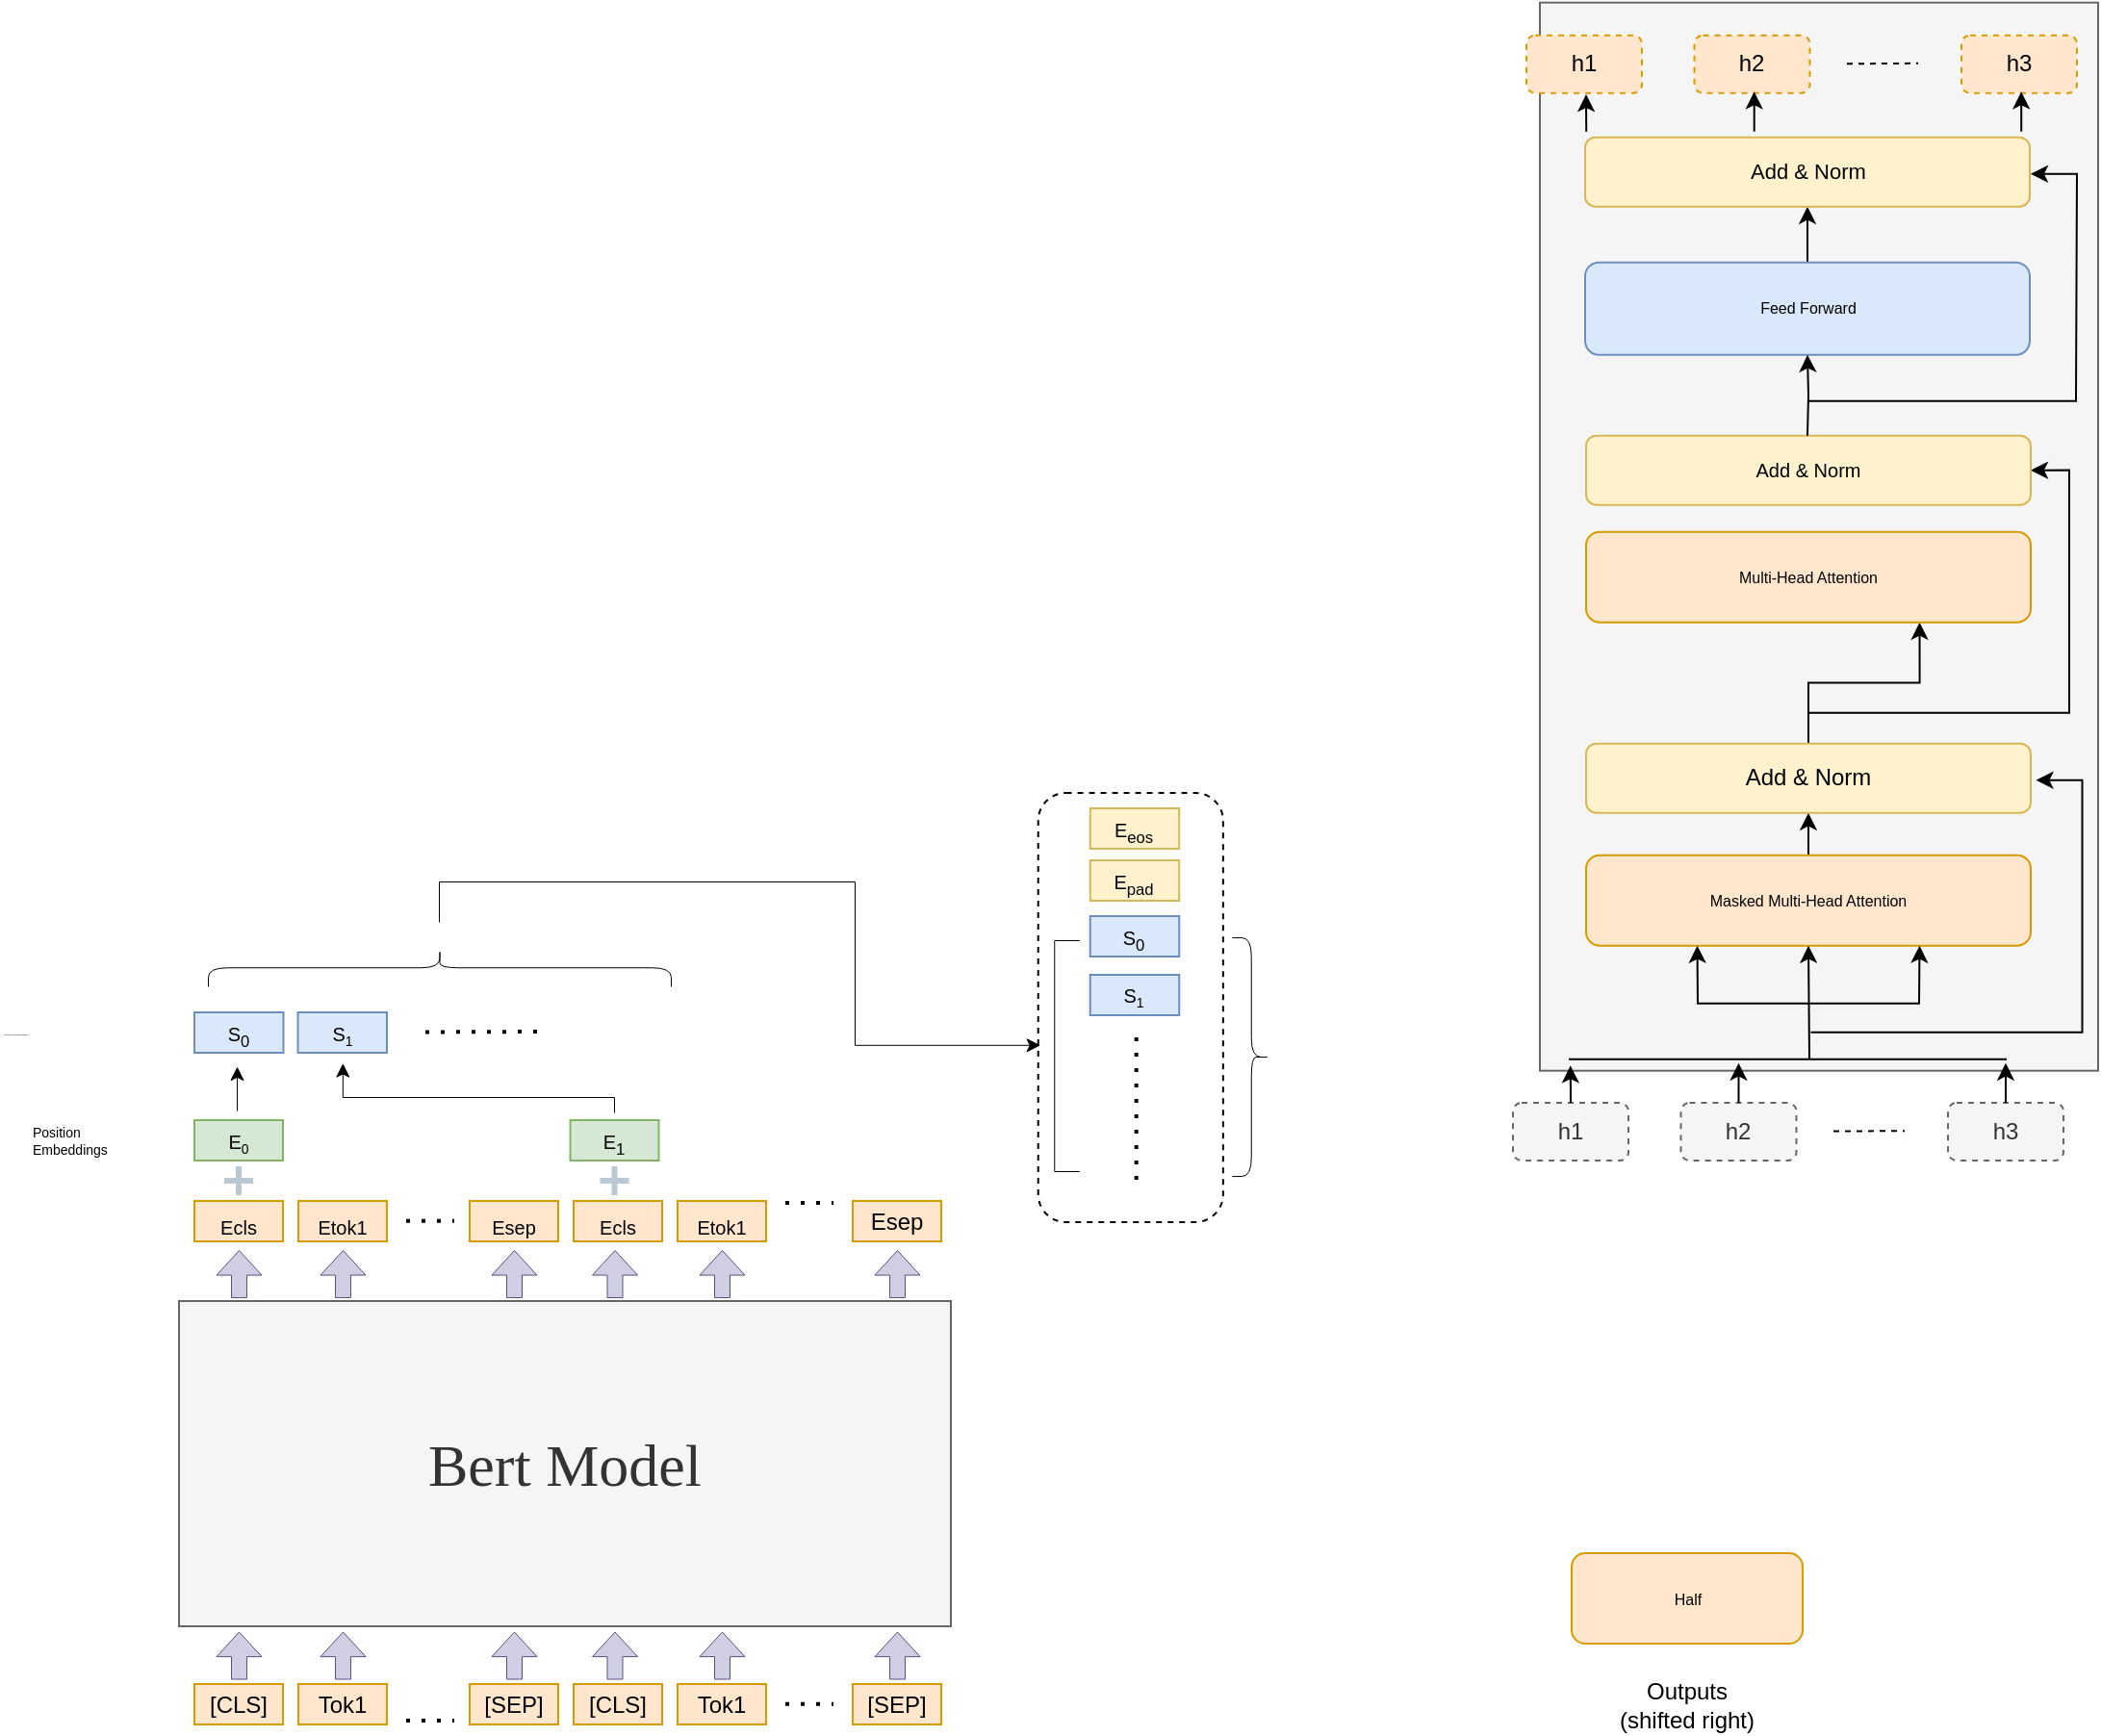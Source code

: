 <mxfile version="21.6.2" type="github">
  <diagram name="第 1 页" id="GxQK_DEnWvKfhFOQbTR9">
    <mxGraphModel dx="1731" dy="1743" grid="0" gridSize="10" guides="1" tooltips="1" connect="1" arrows="1" fold="1" page="1" pageScale="1" pageWidth="827" pageHeight="1169" math="0" shadow="0">
      <root>
        <mxCell id="0" />
        <mxCell id="1" parent="0" />
        <mxCell id="VAZFquoiUveWAmCz0Ofh-54" value="" style="rounded=1;whiteSpace=wrap;html=1;dashed=1;" vertex="1" parent="1">
          <mxGeometry x="504.37" y="261" width="96.06" height="223" as="geometry" />
        </mxCell>
        <mxCell id="7UEbHdidYQ2ZTFkR19P8-2" value="[CLS]" style="rounded=0;whiteSpace=wrap;html=1;fillColor=#ffe6cc;strokeColor=#d79b00;" parent="1" vertex="1">
          <mxGeometry x="66" y="724" width="46" height="21" as="geometry" />
        </mxCell>
        <mxCell id="7UEbHdidYQ2ZTFkR19P8-3" value="Tok1" style="rounded=0;whiteSpace=wrap;html=1;fillColor=#ffe6cc;strokeColor=#d79b00;" parent="1" vertex="1">
          <mxGeometry x="120" y="724" width="46" height="21" as="geometry" />
        </mxCell>
        <mxCell id="7UEbHdidYQ2ZTFkR19P8-5" value="[SEP]" style="rounded=0;whiteSpace=wrap;html=1;fillColor=#ffe6cc;strokeColor=#d79b00;" parent="1" vertex="1">
          <mxGeometry x="408" y="724" width="46" height="21" as="geometry" />
        </mxCell>
        <mxCell id="7UEbHdidYQ2ZTFkR19P8-7" value="Tok1" style="rounded=0;whiteSpace=wrap;html=1;fillColor=#ffe6cc;strokeColor=#d79b00;" parent="1" vertex="1">
          <mxGeometry x="317" y="724" width="46" height="21" as="geometry" />
        </mxCell>
        <mxCell id="7UEbHdidYQ2ZTFkR19P8-8" value="[CLS]" style="rounded=0;whiteSpace=wrap;html=1;fillColor=#ffe6cc;strokeColor=#d79b00;" parent="1" vertex="1">
          <mxGeometry x="263" y="724" width="46" height="21" as="geometry" />
        </mxCell>
        <mxCell id="7UEbHdidYQ2ZTFkR19P8-9" value="[SEP]" style="rounded=0;whiteSpace=wrap;html=1;fillColor=#ffe6cc;strokeColor=#d79b00;" parent="1" vertex="1">
          <mxGeometry x="209" y="724" width="46" height="21" as="geometry" />
        </mxCell>
        <mxCell id="7UEbHdidYQ2ZTFkR19P8-10" value="" style="endArrow=none;dashed=1;html=1;dashPattern=1 3;strokeWidth=2;rounded=0;" parent="1" edge="1">
          <mxGeometry width="50" height="50" relative="1" as="geometry">
            <mxPoint x="176" y="743" as="sourcePoint" />
            <mxPoint x="201" y="743" as="targetPoint" />
          </mxGeometry>
        </mxCell>
        <mxCell id="7UEbHdidYQ2ZTFkR19P8-11" value="" style="endArrow=none;dashed=1;html=1;dashPattern=1 3;strokeWidth=2;rounded=0;" parent="1" edge="1">
          <mxGeometry width="50" height="50" relative="1" as="geometry">
            <mxPoint x="373" y="734.41" as="sourcePoint" />
            <mxPoint x="398" y="734.41" as="targetPoint" />
          </mxGeometry>
        </mxCell>
        <mxCell id="7UEbHdidYQ2ZTFkR19P8-12" value="Bert Model" style="rounded=0;whiteSpace=wrap;html=1;fillColor=#f5f5f5;fontColor=#333333;strokeColor=#666666;fontSize=31;fontFamily=Verdana;" parent="1" vertex="1">
          <mxGeometry x="58" y="525" width="401" height="169" as="geometry" />
        </mxCell>
        <mxCell id="7UEbHdidYQ2ZTFkR19P8-13" value="&lt;sub&gt;Ecls&lt;/sub&gt;" style="rounded=0;whiteSpace=wrap;html=1;fillColor=#ffe6cc;strokeColor=#d79b00;" parent="1" vertex="1">
          <mxGeometry x="66" y="473" width="46" height="21" as="geometry" />
        </mxCell>
        <mxCell id="7UEbHdidYQ2ZTFkR19P8-14" value="&lt;sub&gt;Etok1&lt;/sub&gt;" style="rounded=0;whiteSpace=wrap;html=1;fillColor=#ffe6cc;strokeColor=#d79b00;" parent="1" vertex="1">
          <mxGeometry x="120" y="473" width="46" height="21" as="geometry" />
        </mxCell>
        <mxCell id="7UEbHdidYQ2ZTFkR19P8-15" value="&lt;font style=&quot;font-size: 12px;&quot;&gt;Esep&lt;/font&gt;" style="rounded=0;whiteSpace=wrap;html=1;fillColor=#ffe6cc;strokeColor=#d79b00;" parent="1" vertex="1">
          <mxGeometry x="408" y="473" width="46" height="21" as="geometry" />
        </mxCell>
        <mxCell id="7UEbHdidYQ2ZTFkR19P8-16" value="&lt;sub&gt;Etok1&lt;/sub&gt;" style="rounded=0;whiteSpace=wrap;html=1;fillColor=#ffe6cc;strokeColor=#d79b00;" parent="1" vertex="1">
          <mxGeometry x="317" y="473" width="46" height="21" as="geometry" />
        </mxCell>
        <mxCell id="7UEbHdidYQ2ZTFkR19P8-17" value="&lt;sub&gt;Ecls&lt;/sub&gt;" style="rounded=0;whiteSpace=wrap;html=1;fillColor=#ffe6cc;strokeColor=#d79b00;" parent="1" vertex="1">
          <mxGeometry x="263" y="473" width="46" height="21" as="geometry" />
        </mxCell>
        <mxCell id="7UEbHdidYQ2ZTFkR19P8-18" value="&lt;sub&gt;Esep&lt;/sub&gt;" style="rounded=0;whiteSpace=wrap;html=1;fillColor=#ffe6cc;strokeColor=#d79b00;" parent="1" vertex="1">
          <mxGeometry x="209" y="473" width="46" height="21" as="geometry" />
        </mxCell>
        <mxCell id="7UEbHdidYQ2ZTFkR19P8-19" value="" style="endArrow=none;dashed=1;html=1;dashPattern=1 3;strokeWidth=2;rounded=0;" parent="1" edge="1">
          <mxGeometry width="50" height="50" relative="1" as="geometry">
            <mxPoint x="176" y="483.38" as="sourcePoint" />
            <mxPoint x="201" y="483.38" as="targetPoint" />
          </mxGeometry>
        </mxCell>
        <mxCell id="7UEbHdidYQ2ZTFkR19P8-20" value="" style="endArrow=none;dashed=1;html=1;dashPattern=1 3;strokeWidth=2;rounded=0;" parent="1" edge="1">
          <mxGeometry width="50" height="50" relative="1" as="geometry">
            <mxPoint x="373" y="474" as="sourcePoint" />
            <mxPoint x="398" y="474" as="targetPoint" />
          </mxGeometry>
        </mxCell>
        <mxCell id="7UEbHdidYQ2ZTFkR19P8-26" value="" style="html=1;shadow=0;align=center;verticalAlign=middle;shape=mxgraph.arrows2.arrow;dy=0.66;dx=12.79;notch=0;rotation=-90;strokeColor=#56517e;strokeWidth=0.5;fillColor=#d0cee2;rounded=0;" parent="1" vertex="1">
          <mxGeometry x="76.75" y="697.25" width="24.5" height="23.5" as="geometry" />
        </mxCell>
        <mxCell id="7UEbHdidYQ2ZTFkR19P8-27" value="" style="html=1;shadow=0;align=center;verticalAlign=middle;shape=mxgraph.arrows2.arrow;dy=0.66;dx=12.79;notch=0;rotation=-90;strokeColor=#56517e;strokeWidth=0.5;fillColor=#d0cee2;rounded=0;" parent="1" vertex="1">
          <mxGeometry x="130.75" y="697.25" width="24.5" height="23.5" as="geometry" />
        </mxCell>
        <mxCell id="7UEbHdidYQ2ZTFkR19P8-28" value="" style="html=1;shadow=0;align=center;verticalAlign=middle;shape=mxgraph.arrows2.arrow;dy=0.66;dx=12.79;notch=0;rotation=-90;strokeColor=#56517e;strokeWidth=0.5;fillColor=#d0cee2;rounded=0;" parent="1" vertex="1">
          <mxGeometry x="219.75" y="697.25" width="24.5" height="23.5" as="geometry" />
        </mxCell>
        <mxCell id="7UEbHdidYQ2ZTFkR19P8-29" value="" style="html=1;shadow=0;align=center;verticalAlign=middle;shape=mxgraph.arrows2.arrow;dy=0.66;dx=12.79;notch=0;rotation=-90;strokeColor=#56517e;strokeWidth=0.5;fillColor=#d0cee2;rounded=0;" parent="1" vertex="1">
          <mxGeometry x="272" y="697.25" width="24.5" height="23.5" as="geometry" />
        </mxCell>
        <mxCell id="7UEbHdidYQ2ZTFkR19P8-30" value="" style="html=1;shadow=0;align=center;verticalAlign=middle;shape=mxgraph.arrows2.arrow;dy=0.66;dx=12.79;notch=0;rotation=-90;strokeColor=#56517e;strokeWidth=0.5;fillColor=#d0cee2;rounded=0;" parent="1" vertex="1">
          <mxGeometry x="327.75" y="697.25" width="24.5" height="23.5" as="geometry" />
        </mxCell>
        <mxCell id="7UEbHdidYQ2ZTFkR19P8-31" value="" style="html=1;shadow=0;align=center;verticalAlign=middle;shape=mxgraph.arrows2.arrow;dy=0.66;dx=12.79;notch=0;rotation=-90;strokeColor=#56517e;strokeWidth=0.5;fillColor=#d0cee2;rounded=0;" parent="1" vertex="1">
          <mxGeometry x="418.75" y="697.25" width="24.5" height="23.5" as="geometry" />
        </mxCell>
        <mxCell id="7UEbHdidYQ2ZTFkR19P8-33" value="" style="html=1;shadow=0;align=center;verticalAlign=middle;shape=mxgraph.arrows2.arrow;dy=0.66;dx=12.79;notch=0;rotation=-90;strokeColor=#56517e;strokeWidth=0.5;fillColor=#d0cee2;rounded=0;" parent="1" vertex="1">
          <mxGeometry x="76.75" y="499" width="24.5" height="23.5" as="geometry" />
        </mxCell>
        <mxCell id="7UEbHdidYQ2ZTFkR19P8-34" value="" style="html=1;shadow=0;align=center;verticalAlign=middle;shape=mxgraph.arrows2.arrow;dy=0.66;dx=12.79;notch=0;rotation=-90;strokeColor=#56517e;strokeWidth=0.5;fillColor=#d0cee2;rounded=0;" parent="1" vertex="1">
          <mxGeometry x="130.75" y="499" width="24.5" height="23.5" as="geometry" />
        </mxCell>
        <mxCell id="7UEbHdidYQ2ZTFkR19P8-35" value="" style="html=1;shadow=0;align=center;verticalAlign=middle;shape=mxgraph.arrows2.arrow;dy=0.66;dx=12.79;notch=0;rotation=-90;strokeColor=#56517e;strokeWidth=0.5;fillColor=#d0cee2;rounded=0;" parent="1" vertex="1">
          <mxGeometry x="219.75" y="499" width="24.5" height="23.5" as="geometry" />
        </mxCell>
        <mxCell id="7UEbHdidYQ2ZTFkR19P8-36" value="" style="html=1;shadow=0;align=center;verticalAlign=middle;shape=mxgraph.arrows2.arrow;dy=0.66;dx=12.79;notch=0;rotation=-90;strokeColor=#56517e;strokeWidth=0.5;fillColor=#d0cee2;rounded=0;" parent="1" vertex="1">
          <mxGeometry x="272" y="499" width="24.5" height="23.5" as="geometry" />
        </mxCell>
        <mxCell id="7UEbHdidYQ2ZTFkR19P8-37" value="" style="html=1;shadow=0;align=center;verticalAlign=middle;shape=mxgraph.arrows2.arrow;dy=0.66;dx=12.79;notch=0;rotation=-90;strokeColor=#56517e;strokeWidth=0.5;fillColor=#d0cee2;rounded=0;" parent="1" vertex="1">
          <mxGeometry x="327.75" y="499" width="24.5" height="23.5" as="geometry" />
        </mxCell>
        <mxCell id="7UEbHdidYQ2ZTFkR19P8-38" value="" style="html=1;shadow=0;align=center;verticalAlign=middle;shape=mxgraph.arrows2.arrow;dy=0.66;dx=12.79;notch=0;rotation=-90;strokeColor=#56517e;strokeWidth=0.5;fillColor=#d0cee2;rounded=0;" parent="1" vertex="1">
          <mxGeometry x="418.75" y="499" width="24.5" height="23.5" as="geometry" />
        </mxCell>
        <mxCell id="7UEbHdidYQ2ZTFkR19P8-39" value="&lt;span style=&quot;font-size: 10px;&quot;&gt;E&lt;/span&gt;&lt;span style=&quot;font-size: 8.333px;&quot;&gt;&lt;sub&gt;0&lt;/sub&gt;&lt;/span&gt;" style="rounded=0;whiteSpace=wrap;html=1;fillColor=#d5e8d4;strokeColor=#82b366;" parent="1" vertex="1">
          <mxGeometry x="66" y="431" width="46" height="21" as="geometry" />
        </mxCell>
        <mxCell id="VAZFquoiUveWAmCz0Ofh-47" style="edgeStyle=orthogonalEdgeStyle;rounded=0;orthogonalLoop=1;jettySize=auto;html=1;strokeWidth=0.5;" edge="1" parent="1">
          <mxGeometry relative="1" as="geometry">
            <mxPoint x="142.925" y="401.281" as="targetPoint" />
            <mxPoint x="284" y="427" as="sourcePoint" />
            <Array as="points">
              <mxPoint x="284" y="419" />
              <mxPoint x="143" y="419" />
            </Array>
          </mxGeometry>
        </mxCell>
        <mxCell id="7UEbHdidYQ2ZTFkR19P8-40" value="&lt;span style=&quot;font-size: 10px;&quot;&gt;E&lt;sub&gt;1&lt;/sub&gt;&lt;/span&gt;" style="rounded=0;whiteSpace=wrap;html=1;fillColor=#d5e8d4;strokeColor=#82b366;" parent="1" vertex="1">
          <mxGeometry x="261.25" y="431" width="46" height="21" as="geometry" />
        </mxCell>
        <mxCell id="7UEbHdidYQ2ZTFkR19P8-42" value="" style="shape=cross;whiteSpace=wrap;html=1;fillColor=#bac8d3;strokeColor=none;" parent="1" vertex="1">
          <mxGeometry x="81.5" y="455" width="15" height="15" as="geometry" />
        </mxCell>
        <mxCell id="7UEbHdidYQ2ZTFkR19P8-44" value="" style="shape=cross;whiteSpace=wrap;html=1;fillColor=#bac8d3;strokeColor=none;" parent="1" vertex="1">
          <mxGeometry x="276.75" y="455" width="15" height="15" as="geometry" />
        </mxCell>
        <mxCell id="7UEbHdidYQ2ZTFkR19P8-47" value="Position Embeddings" style="text;html=1;strokeColor=none;fillColor=none;align=left;verticalAlign=middle;whiteSpace=wrap;rounded=0;fontSize=7;fontFamily=Helvetica;" parent="1" vertex="1">
          <mxGeometry x="-20" y="426.5" width="60" height="30" as="geometry" />
        </mxCell>
        <mxCell id="VAZFquoiUveWAmCz0Ofh-1" value="" style="endArrow=classic;html=1;fontSize=7;strokeWidth=0.5;rounded=1;" edge="1" parent="1">
          <mxGeometry width="50" height="50" relative="1" as="geometry">
            <mxPoint x="88" y="426" as="sourcePoint" />
            <mxPoint x="88" y="403" as="targetPoint" />
          </mxGeometry>
        </mxCell>
        <mxCell id="VAZFquoiUveWAmCz0Ofh-5" value="&lt;span style=&quot;font-size: 10px;&quot;&gt;S&lt;sub&gt;0&lt;/sub&gt;&lt;/span&gt;" style="rounded=0;whiteSpace=wrap;html=1;fillColor=#dae8fc;strokeColor=#6c8ebf;" vertex="1" parent="1">
          <mxGeometry x="66" y="375" width="46.25" height="21" as="geometry" />
        </mxCell>
        <mxCell id="VAZFquoiUveWAmCz0Ofh-6" value="&lt;span style=&quot;font-size: 10px;&quot;&gt;S&lt;/span&gt;&lt;span style=&quot;font-size: 8.333px;&quot;&gt;&lt;sub&gt;1&lt;/sub&gt;&lt;/span&gt;" style="rounded=0;whiteSpace=wrap;html=1;fillColor=#dae8fc;strokeColor=#6c8ebf;" vertex="1" parent="1">
          <mxGeometry x="119.75" y="375" width="46.25" height="21" as="geometry" />
        </mxCell>
        <mxCell id="VAZFquoiUveWAmCz0Ofh-7" value="" style="endArrow=none;dashed=1;html=1;dashPattern=1 3;strokeWidth=2;rounded=0;" edge="1" parent="1">
          <mxGeometry width="50" height="50" relative="1" as="geometry">
            <mxPoint x="186" y="385.24" as="sourcePoint" />
            <mxPoint x="250" y="385" as="targetPoint" />
          </mxGeometry>
        </mxCell>
        <mxCell id="VAZFquoiUveWAmCz0Ofh-8" value="Sentence-Level Embeddings" style="text;html=1;strokeColor=none;fillColor=none;align=left;verticalAlign=middle;whiteSpace=wrap;rounded=0;fontSize=1;fontFamily=Helvetica;" vertex="1" parent="1">
          <mxGeometry x="-35" y="370.5" width="90" height="30" as="geometry" />
        </mxCell>
        <mxCell id="VAZFquoiUveWAmCz0Ofh-9" value="" style="rounded=0;whiteSpace=wrap;html=1;fillColor=#f5f5f5;fontColor=#333333;strokeColor=#666666;fontSize=31;fontFamily=Verdana;" vertex="1" parent="1">
          <mxGeometry x="765" y="-149.66" width="290" height="555" as="geometry" />
        </mxCell>
        <mxCell id="VAZFquoiUveWAmCz0Ofh-10" style="edgeStyle=orthogonalEdgeStyle;rounded=0;orthogonalLoop=1;jettySize=auto;html=1;" edge="1" parent="1" source="VAZFquoiUveWAmCz0Ofh-11" target="VAZFquoiUveWAmCz0Ofh-12">
          <mxGeometry relative="1" as="geometry" />
        </mxCell>
        <mxCell id="VAZFquoiUveWAmCz0Ofh-11" value="&lt;font style=&quot;font-size: 8px;&quot;&gt;Masked Multi-Head Attention&lt;/font&gt;" style="rounded=1;whiteSpace=wrap;html=1;fillColor=#ffe6cc;strokeColor=#d79b00;fontSize=8;" vertex="1" parent="1">
          <mxGeometry x="789" y="293.34" width="231" height="47" as="geometry" />
        </mxCell>
        <mxCell id="VAZFquoiUveWAmCz0Ofh-39" style="edgeStyle=orthogonalEdgeStyle;rounded=0;orthogonalLoop=1;jettySize=auto;html=1;entryX=0.75;entryY=1;entryDx=0;entryDy=0;" edge="1" parent="1" source="VAZFquoiUveWAmCz0Ofh-12" target="VAZFquoiUveWAmCz0Ofh-24">
          <mxGeometry relative="1" as="geometry" />
        </mxCell>
        <mxCell id="VAZFquoiUveWAmCz0Ofh-41" style="edgeStyle=orthogonalEdgeStyle;rounded=0;orthogonalLoop=1;jettySize=auto;html=1;entryX=1;entryY=0.5;entryDx=0;entryDy=0;" edge="1" parent="1" source="VAZFquoiUveWAmCz0Ofh-12" target="VAZFquoiUveWAmCz0Ofh-25">
          <mxGeometry relative="1" as="geometry">
            <Array as="points">
              <mxPoint x="905" y="219.34" />
              <mxPoint x="1040" y="219.34" />
              <mxPoint x="1040" y="93.34" />
            </Array>
          </mxGeometry>
        </mxCell>
        <mxCell id="VAZFquoiUveWAmCz0Ofh-12" value="Add &amp;amp; Norm" style="rounded=1;whiteSpace=wrap;html=1;fontSize=12;fillColor=#fff2cc;strokeColor=#d6b656;" vertex="1" parent="1">
          <mxGeometry x="789" y="235.34" width="231" height="36" as="geometry" />
        </mxCell>
        <mxCell id="VAZFquoiUveWAmCz0Ofh-13" value="" style="endArrow=classic;html=1;rounded=0;entryX=0.5;entryY=1;entryDx=0;entryDy=0;" edge="1" parent="1" target="VAZFquoiUveWAmCz0Ofh-11">
          <mxGeometry width="50" height="50" relative="1" as="geometry">
            <mxPoint x="905" y="399.34" as="sourcePoint" />
            <mxPoint x="922" y="217.34" as="targetPoint" />
          </mxGeometry>
        </mxCell>
        <mxCell id="VAZFquoiUveWAmCz0Ofh-14" value="" style="endArrow=classic;startArrow=classic;html=1;rounded=0;exitX=0.25;exitY=1;exitDx=0;exitDy=0;entryX=0.75;entryY=1;entryDx=0;entryDy=0;" edge="1" parent="1" source="VAZFquoiUveWAmCz0Ofh-11" target="VAZFquoiUveWAmCz0Ofh-11">
          <mxGeometry width="50" height="50" relative="1" as="geometry">
            <mxPoint x="872" y="267.34" as="sourcePoint" />
            <mxPoint x="1136" y="285.34" as="targetPoint" />
            <Array as="points">
              <mxPoint x="847" y="370.34" />
              <mxPoint x="943" y="370.34" />
              <mxPoint x="962" y="370.34" />
            </Array>
          </mxGeometry>
        </mxCell>
        <mxCell id="VAZFquoiUveWAmCz0Ofh-15" value="" style="endArrow=classic;html=1;rounded=0;" edge="1" parent="1">
          <mxGeometry width="50" height="50" relative="1" as="geometry">
            <mxPoint x="905.75" y="385.34" as="sourcePoint" />
            <mxPoint x="1022.75" y="254.34" as="targetPoint" />
            <Array as="points">
              <mxPoint x="1046.75" y="385.34" />
              <mxPoint x="1046.75" y="254.34" />
            </Array>
          </mxGeometry>
        </mxCell>
        <mxCell id="VAZFquoiUveWAmCz0Ofh-16" value="h1" style="text;html=1;strokeColor=#666666;fillColor=#f5f5f5;align=center;verticalAlign=middle;whiteSpace=wrap;rounded=1;dashed=1;fontColor=#333333;" vertex="1" parent="1">
          <mxGeometry x="751" y="422.0" width="60" height="30" as="geometry" />
        </mxCell>
        <mxCell id="VAZFquoiUveWAmCz0Ofh-17" value="" style="endArrow=classic;html=1;rounded=0;exitX=0.5;exitY=0;exitDx=0;exitDy=0;entryX=0.114;entryY=1.028;entryDx=0;entryDy=0;entryPerimeter=0;" edge="1" parent="1" source="VAZFquoiUveWAmCz0Ofh-16">
          <mxGeometry width="50" height="50" relative="1" as="geometry">
            <mxPoint x="941" y="401.0" as="sourcePoint" />
            <mxPoint x="780.9" y="402.68" as="targetPoint" />
          </mxGeometry>
        </mxCell>
        <mxCell id="VAZFquoiUveWAmCz0Ofh-18" value="h2" style="text;html=1;strokeColor=#666666;fillColor=#f5f5f5;align=center;verticalAlign=middle;whiteSpace=wrap;rounded=1;dashed=1;fontColor=#333333;" vertex="1" parent="1">
          <mxGeometry x="838.25" y="422.0" width="60" height="30" as="geometry" />
        </mxCell>
        <mxCell id="VAZFquoiUveWAmCz0Ofh-19" value="" style="endArrow=classic;html=1;rounded=0;exitX=0.5;exitY=0;exitDx=0;exitDy=0;" edge="1" parent="1" source="VAZFquoiUveWAmCz0Ofh-18">
          <mxGeometry width="50" height="50" relative="1" as="geometry">
            <mxPoint x="1198.25" y="399.66" as="sourcePoint" />
            <mxPoint x="868.25" y="401.34" as="targetPoint" />
          </mxGeometry>
        </mxCell>
        <mxCell id="VAZFquoiUveWAmCz0Ofh-20" value="" style="endArrow=none;dashed=1;html=1;rounded=0;" edge="1" parent="1">
          <mxGeometry width="50" height="50" relative="1" as="geometry">
            <mxPoint x="917.5" y="436.8" as="sourcePoint" />
            <mxPoint x="954.5" y="436.57" as="targetPoint" />
          </mxGeometry>
        </mxCell>
        <mxCell id="VAZFquoiUveWAmCz0Ofh-21" value="h3" style="text;html=1;strokeColor=#666666;fillColor=#f5f5f5;align=center;verticalAlign=middle;whiteSpace=wrap;rounded=1;dashed=1;fontColor=#333333;" vertex="1" parent="1">
          <mxGeometry x="977" y="422.0" width="60" height="30" as="geometry" />
        </mxCell>
        <mxCell id="VAZFquoiUveWAmCz0Ofh-22" value="" style="endArrow=classic;html=1;rounded=0;exitX=0.5;exitY=0;exitDx=0;exitDy=0;" edge="1" parent="1" source="VAZFquoiUveWAmCz0Ofh-21">
          <mxGeometry width="50" height="50" relative="1" as="geometry">
            <mxPoint x="1337" y="399.66" as="sourcePoint" />
            <mxPoint x="1007" y="401.34" as="targetPoint" />
          </mxGeometry>
        </mxCell>
        <mxCell id="VAZFquoiUveWAmCz0Ofh-23" value="" style="endArrow=none;html=1;rounded=0;" edge="1" parent="1">
          <mxGeometry width="50" height="50" relative="1" as="geometry">
            <mxPoint x="780" y="399.34" as="sourcePoint" />
            <mxPoint x="1007.5" y="399.34" as="targetPoint" />
          </mxGeometry>
        </mxCell>
        <mxCell id="VAZFquoiUveWAmCz0Ofh-24" value="&lt;font style=&quot;font-size: 8px;&quot;&gt;Multi-Head Attention&lt;/font&gt;" style="rounded=1;whiteSpace=wrap;html=1;fillColor=#ffe6cc;strokeColor=#d79b00;fontSize=8;" vertex="1" parent="1">
          <mxGeometry x="789" y="125.34" width="231" height="47" as="geometry" />
        </mxCell>
        <mxCell id="VAZFquoiUveWAmCz0Ofh-25" value="Add &amp;amp; Norm" style="rounded=1;whiteSpace=wrap;html=1;fontSize=10;fillColor=#fff2cc;strokeColor=#d6b656;" vertex="1" parent="1">
          <mxGeometry x="789" y="75.34" width="231" height="36" as="geometry" />
        </mxCell>
        <mxCell id="VAZFquoiUveWAmCz0Ofh-26" value="" style="edgeStyle=orthogonalEdgeStyle;rounded=0;orthogonalLoop=1;jettySize=auto;html=1;" edge="1" parent="1" source="VAZFquoiUveWAmCz0Ofh-27" target="VAZFquoiUveWAmCz0Ofh-29">
          <mxGeometry relative="1" as="geometry" />
        </mxCell>
        <mxCell id="VAZFquoiUveWAmCz0Ofh-27" value="&lt;font style=&quot;font-size: 8px;&quot;&gt;Feed Forward&lt;/font&gt;" style="rounded=1;whiteSpace=wrap;html=1;fillColor=#dae8fc;strokeColor=#6c8ebf;fontSize=8;" vertex="1" parent="1">
          <mxGeometry x="788.5" y="-14.66" width="231" height="48" as="geometry" />
        </mxCell>
        <mxCell id="VAZFquoiUveWAmCz0Ofh-28" style="edgeStyle=orthogonalEdgeStyle;rounded=0;orthogonalLoop=1;jettySize=auto;html=1;" edge="1" parent="1" target="VAZFquoiUveWAmCz0Ofh-27">
          <mxGeometry relative="1" as="geometry">
            <mxPoint x="904" y="75.34" as="sourcePoint" />
          </mxGeometry>
        </mxCell>
        <mxCell id="VAZFquoiUveWAmCz0Ofh-29" value="Add &amp;amp; Norm" style="rounded=1;whiteSpace=wrap;html=1;fontSize=11;fillColor=#fff2cc;strokeColor=#d6b656;" vertex="1" parent="1">
          <mxGeometry x="788.5" y="-79.66" width="231" height="36" as="geometry" />
        </mxCell>
        <mxCell id="VAZFquoiUveWAmCz0Ofh-30" value="" style="endArrow=classic;html=1;rounded=0;" edge="1" parent="1">
          <mxGeometry width="50" height="50" relative="1" as="geometry">
            <mxPoint x="904.5" y="57.34" as="sourcePoint" />
            <mxPoint x="1020" y="-60.66" as="targetPoint" />
            <Array as="points">
              <mxPoint x="1043.5" y="57.34" />
              <mxPoint x="1044" y="-60.66" />
            </Array>
          </mxGeometry>
        </mxCell>
        <mxCell id="VAZFquoiUveWAmCz0Ofh-31" value="h1" style="text;html=1;strokeColor=#d79b00;fillColor=#ffe6cc;align=center;verticalAlign=middle;whiteSpace=wrap;rounded=1;dashed=1;" vertex="1" parent="1">
          <mxGeometry x="758" y="-132.66" width="60" height="30" as="geometry" />
        </mxCell>
        <mxCell id="VAZFquoiUveWAmCz0Ofh-32" value="" style="endArrow=classic;html=1;rounded=0;exitX=0.5;exitY=0;exitDx=0;exitDy=0;entryX=0.114;entryY=1.028;entryDx=0;entryDy=0;entryPerimeter=0;" edge="1" parent="1">
          <mxGeometry width="50" height="50" relative="1" as="geometry">
            <mxPoint x="789.1" y="-82.66" as="sourcePoint" />
            <mxPoint x="789.0" y="-101.98" as="targetPoint" />
          </mxGeometry>
        </mxCell>
        <mxCell id="VAZFquoiUveWAmCz0Ofh-33" value="h2" style="text;html=1;strokeColor=#d79b00;fillColor=#ffe6cc;align=center;verticalAlign=middle;whiteSpace=wrap;rounded=1;dashed=1;" vertex="1" parent="1">
          <mxGeometry x="845.25" y="-132.66" width="60" height="30" as="geometry" />
        </mxCell>
        <mxCell id="VAZFquoiUveWAmCz0Ofh-34" value="" style="endArrow=classic;html=1;rounded=0;exitX=0.5;exitY=0;exitDx=0;exitDy=0;" edge="1" parent="1">
          <mxGeometry width="50" height="50" relative="1" as="geometry">
            <mxPoint x="876.35" y="-82.66" as="sourcePoint" />
            <mxPoint x="876.35" y="-103.32" as="targetPoint" />
          </mxGeometry>
        </mxCell>
        <mxCell id="VAZFquoiUveWAmCz0Ofh-35" value="" style="endArrow=none;dashed=1;html=1;rounded=0;" edge="1" parent="1">
          <mxGeometry width="50" height="50" relative="1" as="geometry">
            <mxPoint x="924.5" y="-117.86" as="sourcePoint" />
            <mxPoint x="961.5" y="-118.09" as="targetPoint" />
          </mxGeometry>
        </mxCell>
        <mxCell id="VAZFquoiUveWAmCz0Ofh-36" value="h3" style="text;html=1;strokeColor=#d79b00;fillColor=#ffe6cc;align=center;verticalAlign=middle;whiteSpace=wrap;rounded=1;dashed=1;" vertex="1" parent="1">
          <mxGeometry x="984" y="-132.66" width="60" height="30" as="geometry" />
        </mxCell>
        <mxCell id="VAZFquoiUveWAmCz0Ofh-37" value="" style="endArrow=classic;html=1;rounded=0;exitX=0.5;exitY=0;exitDx=0;exitDy=0;" edge="1" parent="1">
          <mxGeometry width="50" height="50" relative="1" as="geometry">
            <mxPoint x="1015.1" y="-82.66" as="sourcePoint" />
            <mxPoint x="1015.1" y="-103.32" as="targetPoint" />
          </mxGeometry>
        </mxCell>
        <mxCell id="VAZFquoiUveWAmCz0Ofh-45" value="&lt;span style=&quot;font-size: 10px;&quot;&gt;E&lt;sub&gt;eos&lt;/sub&gt;&lt;/span&gt;" style="rounded=0;whiteSpace=wrap;html=1;fillColor=#fff2cc;strokeColor=#d6b656;" vertex="1" parent="1">
          <mxGeometry x="531.37" y="269" width="46.25" height="21" as="geometry" />
        </mxCell>
        <mxCell id="VAZFquoiUveWAmCz0Ofh-46" value="&lt;span style=&quot;font-size: 10px;&quot;&gt;E&lt;sub&gt;pad&lt;/sub&gt;&lt;/span&gt;" style="rounded=0;whiteSpace=wrap;html=1;fillColor=#fff2cc;strokeColor=#d6b656;" vertex="1" parent="1">
          <mxGeometry x="531.37" y="296" width="46.25" height="21" as="geometry" />
        </mxCell>
        <mxCell id="VAZFquoiUveWAmCz0Ofh-55" style="edgeStyle=orthogonalEdgeStyle;rounded=0;orthogonalLoop=1;jettySize=auto;html=1;entryX=0.01;entryY=0.587;entryDx=0;entryDy=0;entryPerimeter=0;strokeWidth=0.5;" edge="1" parent="1" target="VAZFquoiUveWAmCz0Ofh-54">
          <mxGeometry relative="1" as="geometry">
            <mxPoint x="193" y="328" as="sourcePoint" />
            <Array as="points">
              <mxPoint x="409" y="307" />
              <mxPoint x="409" y="392" />
            </Array>
          </mxGeometry>
        </mxCell>
        <mxCell id="VAZFquoiUveWAmCz0Ofh-48" value="" style="shape=curlyBracket;whiteSpace=wrap;html=1;rounded=1;flipH=1;labelPosition=right;verticalLabelPosition=middle;align=left;verticalAlign=middle;rotation=-90;strokeWidth=0.5;" vertex="1" parent="1">
          <mxGeometry x="183.37" y="231.37" width="19.75" height="240.5" as="geometry" />
        </mxCell>
        <mxCell id="VAZFquoiUveWAmCz0Ofh-49" value="&lt;span style=&quot;font-size: 10px;&quot;&gt;S&lt;sub&gt;0&lt;/sub&gt;&lt;/span&gt;" style="rounded=0;whiteSpace=wrap;html=1;fillColor=#dae8fc;strokeColor=#6c8ebf;" vertex="1" parent="1">
          <mxGeometry x="531.37" y="325" width="46.25" height="21" as="geometry" />
        </mxCell>
        <mxCell id="VAZFquoiUveWAmCz0Ofh-50" value="&lt;span style=&quot;font-size: 10px;&quot;&gt;S&lt;/span&gt;&lt;span style=&quot;font-size: 8.333px;&quot;&gt;&lt;sub&gt;1&lt;/sub&gt;&lt;/span&gt;" style="rounded=0;whiteSpace=wrap;html=1;fillColor=#dae8fc;strokeColor=#6c8ebf;" vertex="1" parent="1">
          <mxGeometry x="531.37" y="355.5" width="46.25" height="21" as="geometry" />
        </mxCell>
        <mxCell id="VAZFquoiUveWAmCz0Ofh-51" value="" style="endArrow=none;dashed=1;html=1;dashPattern=1 3;strokeWidth=2;rounded=0;" edge="1" parent="1">
          <mxGeometry width="50" height="50" relative="1" as="geometry">
            <mxPoint x="555.37" y="462" as="sourcePoint" />
            <mxPoint x="555.37" y="386" as="targetPoint" />
          </mxGeometry>
        </mxCell>
        <mxCell id="VAZFquoiUveWAmCz0Ofh-52" value="" style="shape=partialRectangle;whiteSpace=wrap;html=1;bottom=1;right=1;left=1;top=0;fillColor=none;routingCenterX=-0.5;rotation=90;strokeWidth=0.5;" vertex="1" parent="1">
          <mxGeometry x="459" y="391.12" width="120" height="12.75" as="geometry" />
        </mxCell>
        <mxCell id="VAZFquoiUveWAmCz0Ofh-56" value="" style="shape=curlyBracket;whiteSpace=wrap;html=1;rounded=1;flipH=1;labelPosition=right;verticalLabelPosition=middle;align=left;verticalAlign=middle;rotation=0;strokeWidth=0.5;" vertex="1" parent="1">
          <mxGeometry x="605" y="336" width="19.75" height="124" as="geometry" />
        </mxCell>
        <mxCell id="VAZFquoiUveWAmCz0Ofh-62" value="Outputs&lt;br&gt;(shifted right)" style="text;html=1;strokeColor=none;fillColor=none;align=center;verticalAlign=middle;whiteSpace=wrap;rounded=0;" vertex="1" parent="1">
          <mxGeometry x="793" y="719.5" width="97" height="30" as="geometry" />
        </mxCell>
        <mxCell id="VAZFquoiUveWAmCz0Ofh-64" value="&lt;font style=&quot;font-size: 8px;&quot;&gt;Half&lt;/font&gt;" style="rounded=1;whiteSpace=wrap;html=1;fillColor=#ffe6cc;strokeColor=#d79b00;fontSize=8;" vertex="1" parent="1">
          <mxGeometry x="781.5" y="656" width="120" height="47" as="geometry" />
        </mxCell>
      </root>
    </mxGraphModel>
  </diagram>
</mxfile>
